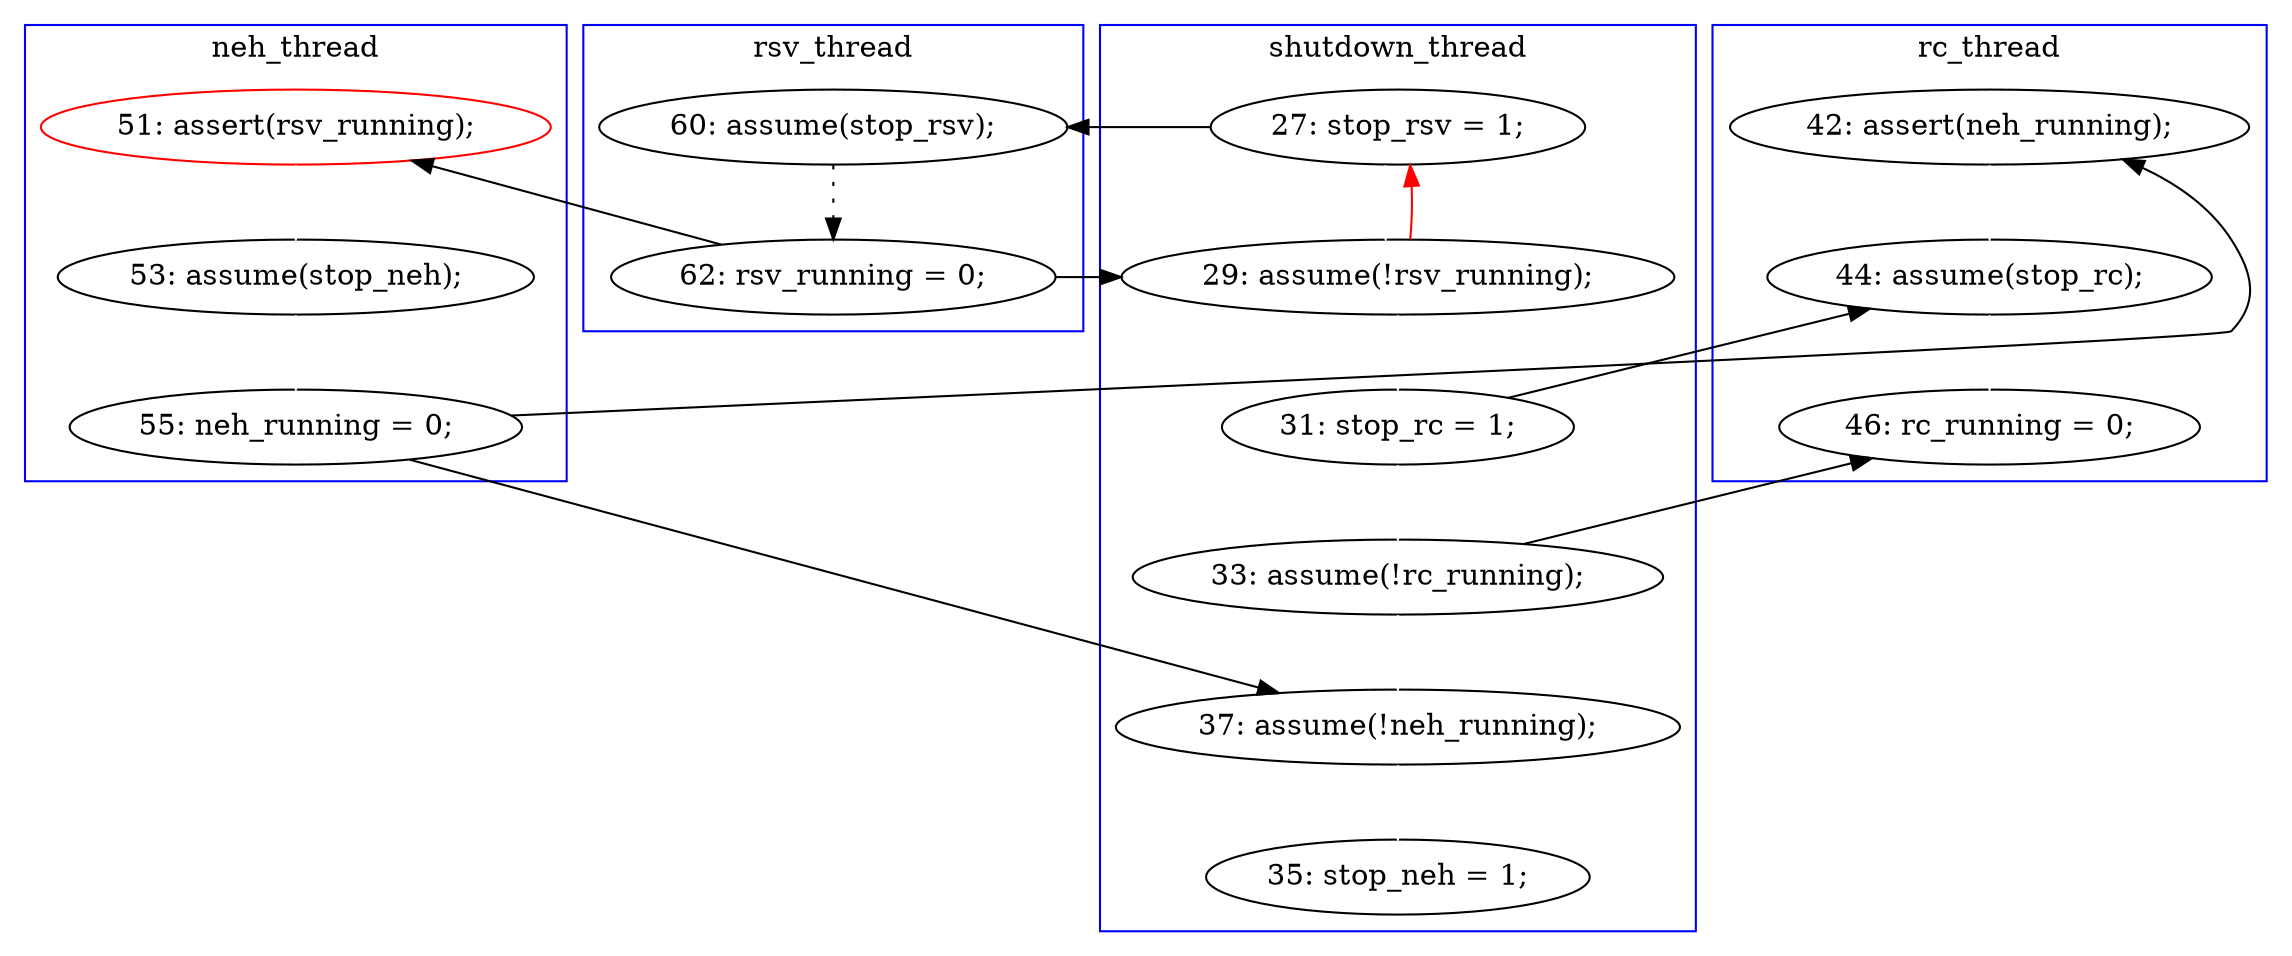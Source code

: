 digraph Counterexample {
	23 -> 26 [color = white, style = solid]
	19 -> 23 [color = white, style = solid]
	19 -> 33 [color = black, style = solid, constraint = false]
	16 -> 17 [color = black, style = dotted]
	17 -> 21 [color = black, style = solid, constraint = false]
	23 -> 34 [color = black, style = solid, constraint = false]
	18 -> 19 [color = white, style = solid]
	17 -> 18 [color = black, style = solid, constraint = false]
	11 -> 18 [color = white, style = solid]
	21 -> 22 [color = white, style = solid]
	22 -> 24 [color = white, style = solid]
	24 -> 25 [color = black, style = solid, constraint = false]
	25 -> 33 [color = white, style = solid]
	18 -> 11 [color = red, style = solid, constraint = false]
	26 -> 27 [color = white, style = solid]
	33 -> 34 [color = white, style = solid]
	11 -> 16 [color = black, style = solid, constraint = false]
	24 -> 26 [color = black, style = solid, constraint = false]
	subgraph cluster3 {
		label = neh_thread
		color = blue
		24  [label = "55: neh_running = 0;"]
		22  [label = "53: assume(stop_neh);"]
		21  [label = "51: assert(rsv_running);", color = red]
	}
	subgraph cluster4 {
		label = rsv_thread
		color = blue
		17  [label = "62: rsv_running = 0;"]
		16  [label = "60: assume(stop_rsv);"]
	}
	subgraph cluster1 {
		label = shutdown_thread
		color = blue
		18  [label = "29: assume(!rsv_running);"]
		27  [label = "35: stop_neh = 1;"]
		11  [label = "27: stop_rsv = 1;"]
		19  [label = "31: stop_rc = 1;"]
		23  [label = "33: assume(!rc_running);"]
		26  [label = "37: assume(!neh_running);"]
	}
	subgraph cluster2 {
		label = rc_thread
		color = blue
		33  [label = "44: assume(stop_rc);"]
		34  [label = "46: rc_running = 0;"]
		25  [label = "42: assert(neh_running);"]
	}
}
